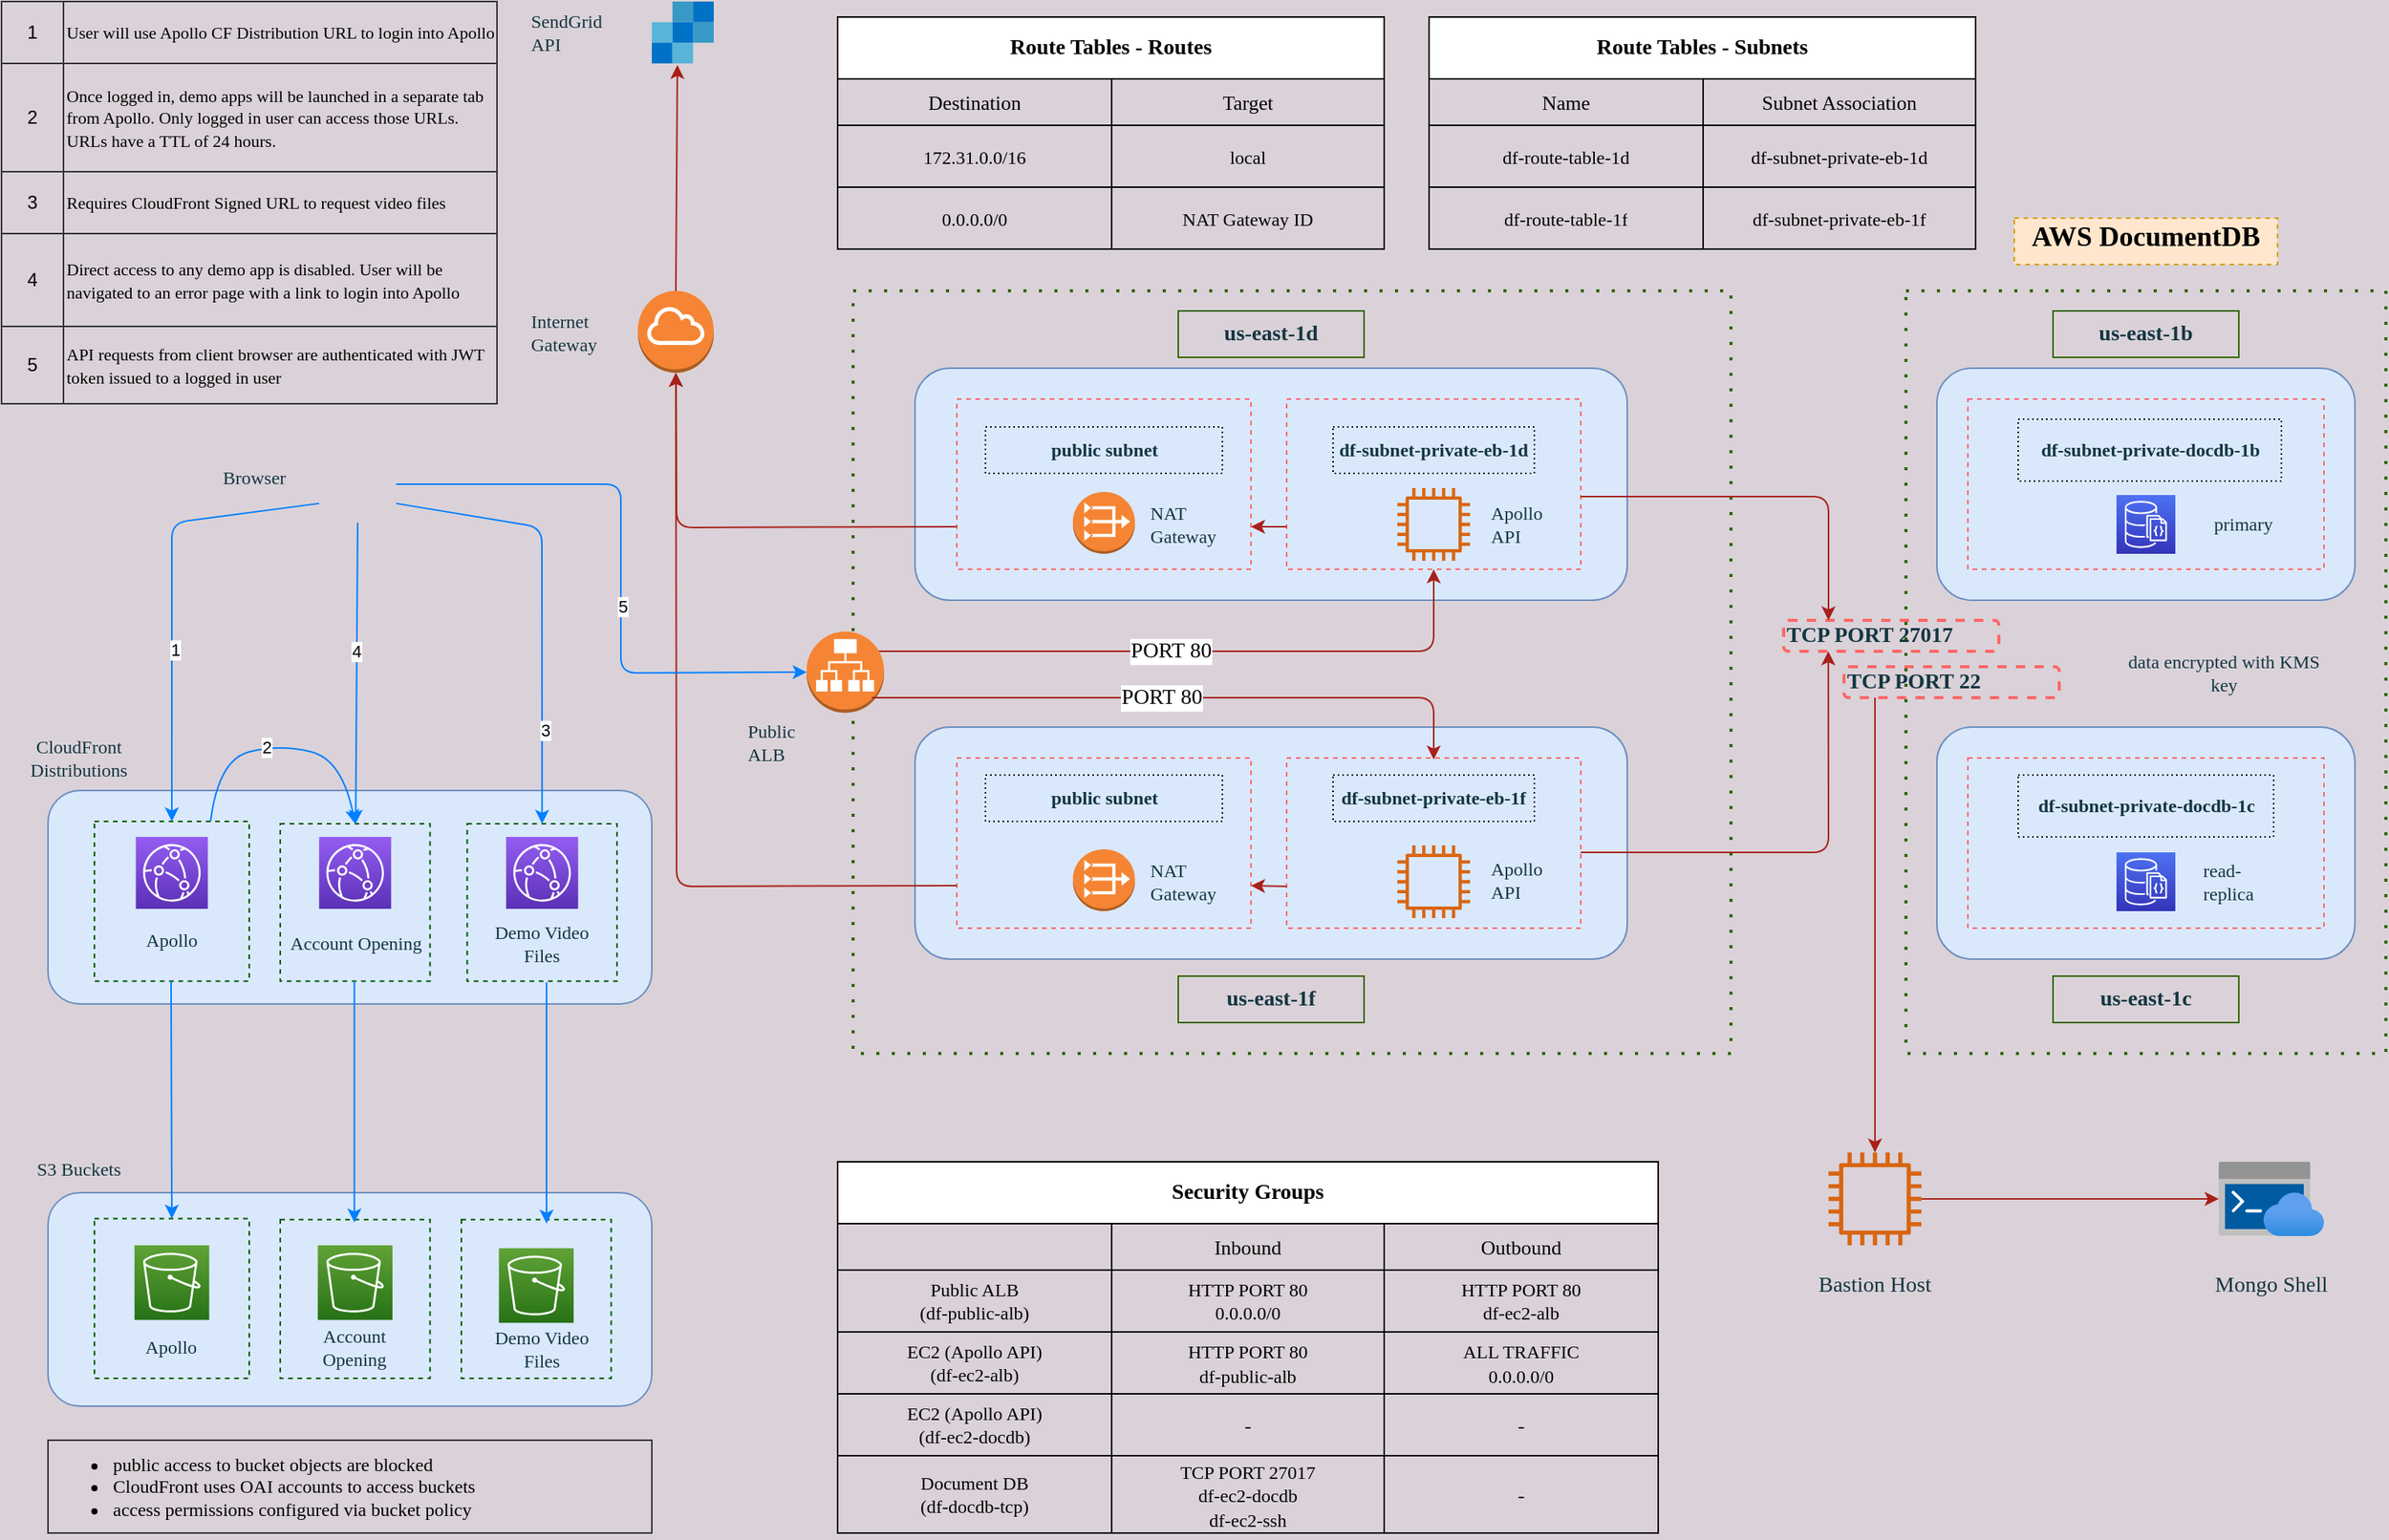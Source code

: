 <mxfile version="14.5.0" type="github">
  <diagram id="Nc_v12AOeJOrXmATifCL" name="Page-1">
    <mxGraphModel dx="1011" dy="688" grid="1" gridSize="10" guides="1" tooltips="1" connect="1" arrows="1" fold="1" page="1" pageScale="1" pageWidth="827" pageHeight="1169" background="#DAD2D8" math="0" shadow="0">
      <root>
        <mxCell id="0" />
        <mxCell id="1" parent="0" />
        <mxCell id="ptfrSFmL0BJyFLqSHpGc-6" value="" style="rounded=1;whiteSpace=wrap;html=1;sketch=0;strokeColor=#6c8ebf;fillColor=#dae8fc;glass=0;shadow=0;" vertex="1" parent="1">
          <mxGeometry x="50" y="560" width="390" height="138" as="geometry" />
        </mxCell>
        <mxCell id="ptfrSFmL0BJyFLqSHpGc-13" value="" style="rounded=0;whiteSpace=wrap;html=1;align=center;dashed=1;strokeColor=#005700;fontColor=#ffffff;fillColor=none;" vertex="1" parent="1">
          <mxGeometry x="200" y="581.5" width="96.75" height="101.75" as="geometry" />
        </mxCell>
        <mxCell id="ptfrSFmL0BJyFLqSHpGc-12" value="" style="rounded=0;whiteSpace=wrap;html=1;align=center;dashed=1;strokeColor=#005700;fontColor=#ffffff;fillColor=none;" vertex="1" parent="1">
          <mxGeometry x="79.99" y="580" width="100" height="103.25" as="geometry" />
        </mxCell>
        <mxCell id="Uq6jBA9CxELSbBsubBTR-1" value="" style="rounded=1;whiteSpace=wrap;html=1;sketch=0;strokeColor=#6c8ebf;fillColor=#dae8fc;glass=0;shadow=0;" parent="1" vertex="1">
          <mxGeometry x="610" y="287" width="460" height="150" as="geometry" />
        </mxCell>
        <mxCell id="Uq6jBA9CxELSbBsubBTR-35" value="" style="endArrow=classic;html=1;strokeColor=#A8201A;entryX=0.5;entryY=1;entryDx=0;entryDy=0;" parent="1" target="Uq6jBA9CxELSbBsubBTR-6" edge="1">
          <mxGeometry width="50" height="50" relative="1" as="geometry">
            <mxPoint x="590" y="470" as="sourcePoint" />
            <mxPoint x="1210" y="460" as="targetPoint" />
            <Array as="points">
              <mxPoint x="580" y="470" />
              <mxPoint x="590" y="470" />
              <mxPoint x="945" y="470" />
            </Array>
          </mxGeometry>
        </mxCell>
        <mxCell id="Uq6jBA9CxELSbBsubBTR-36" value="&lt;font face=&quot;Lucida Console&quot; style=&quot;font-size: 14px&quot;&gt;PORT 80&lt;/font&gt;" style="edgeLabel;html=1;align=center;verticalAlign=middle;resizable=0;points=[];" parent="Uq6jBA9CxELSbBsubBTR-35" vertex="1" connectable="0">
          <mxGeometry x="-0.044" relative="1" as="geometry">
            <mxPoint as="offset" />
          </mxGeometry>
        </mxCell>
        <mxCell id="Uq6jBA9CxELSbBsubBTR-23" value="" style="rounded=0;whiteSpace=wrap;html=1;shadow=0;glass=0;dashed=1;sketch=0;strokeColor=#336600;fillColor=none;gradientColor=#ffffff;fontColor=#143642;align=left;strokeWidth=2;dashPattern=1 4;" parent="1" vertex="1">
          <mxGeometry x="570" y="237" width="567" height="493" as="geometry" />
        </mxCell>
        <mxCell id="0ljy_1kGSOHufowf5Dnn-16" value="" style="rounded=0;whiteSpace=wrap;html=1;shadow=0;glass=0;dashed=1;sketch=0;strokeColor=#336600;fillColor=none;gradientColor=#ffffff;fontColor=#143642;align=left;strokeWidth=2;dashPattern=1 4;" parent="1" vertex="1">
          <mxGeometry x="1250" y="237" width="310" height="493" as="geometry" />
        </mxCell>
        <mxCell id="0ljy_1kGSOHufowf5Dnn-1" value="" style="rounded=1;whiteSpace=wrap;html=1;sketch=0;strokeColor=#6c8ebf;fillColor=#dae8fc;glass=0;shadow=0;" parent="1" vertex="1">
          <mxGeometry x="1270" y="287" width="270" height="150" as="geometry" />
        </mxCell>
        <mxCell id="0ljy_1kGSOHufowf5Dnn-4" value="" style="rounded=1;whiteSpace=wrap;html=1;sketch=0;strokeColor=#6c8ebf;fillColor=#dae8fc;glass=0;shadow=0;" parent="1" vertex="1">
          <mxGeometry x="1270" y="519" width="270" height="150" as="geometry" />
        </mxCell>
        <mxCell id="0ljy_1kGSOHufowf5Dnn-5" value="&lt;font face=&quot;Lucida Console&quot; style=&quot;font-size: 14px&quot;&gt;&lt;b&gt;us-east-1b&lt;/b&gt;&lt;/font&gt;" style="text;html=1;fillColor=none;align=center;verticalAlign=middle;whiteSpace=wrap;rounded=0;shadow=0;glass=0;sketch=0;fontColor=#143642;strokeColor=#336600;" parent="1" vertex="1">
          <mxGeometry x="1345" y="250" width="120" height="30" as="geometry" />
        </mxCell>
        <mxCell id="0ljy_1kGSOHufowf5Dnn-6" value="&lt;font face=&quot;Lucida Console&quot; style=&quot;font-size: 14px&quot;&gt;&lt;b&gt;us-east-1c&lt;/b&gt;&lt;/font&gt;" style="text;html=1;fillColor=none;align=center;verticalAlign=middle;whiteSpace=wrap;rounded=0;shadow=0;glass=0;sketch=0;fontColor=#143642;strokeColor=#336600;" parent="1" vertex="1">
          <mxGeometry x="1345" y="680" width="120" height="30" as="geometry" />
        </mxCell>
        <mxCell id="0ljy_1kGSOHufowf5Dnn-7" value="" style="rounded=0;whiteSpace=wrap;html=1;shadow=0;glass=0;sketch=0;gradientColor=#ffffff;fontColor=#143642;dashed=1;fillColor=none;strokeColor=#FF6666;" parent="1" vertex="1">
          <mxGeometry x="1290" y="307" width="230" height="110" as="geometry" />
        </mxCell>
        <mxCell id="0ljy_1kGSOHufowf5Dnn-8" value="" style="rounded=0;whiteSpace=wrap;html=1;shadow=0;glass=0;sketch=0;gradientColor=#ffffff;fontColor=#143642;dashed=1;fillColor=none;strokeColor=#FF6666;" parent="1" vertex="1">
          <mxGeometry x="1290" y="539" width="230" height="110" as="geometry" />
        </mxCell>
        <mxCell id="0ljy_1kGSOHufowf5Dnn-9" value="&lt;font face=&quot;Lucida Console&quot; size=&quot;1&quot;&gt;&lt;b style=&quot;font-size: 12px&quot;&gt;df-subnet-private-docdb-1b&lt;/b&gt;&lt;/font&gt;" style="text;html=1;fillColor=none;align=center;verticalAlign=middle;whiteSpace=wrap;rounded=0;shadow=0;glass=0;sketch=0;fontColor=#143642;strokeColor=#000000;dashed=1;dashPattern=1 2;" parent="1" vertex="1">
          <mxGeometry x="1322.5" y="320" width="170" height="40" as="geometry" />
        </mxCell>
        <mxCell id="0ljy_1kGSOHufowf5Dnn-10" value="&lt;font face=&quot;Lucida Console&quot; size=&quot;1&quot;&gt;&lt;b style=&quot;font-size: 12px&quot;&gt;df-subnet-private-docdb-1c&lt;/b&gt;&lt;/font&gt;" style="text;html=1;fillColor=none;align=center;verticalAlign=middle;whiteSpace=wrap;rounded=0;shadow=0;glass=0;sketch=0;fontColor=#143642;strokeColor=#000000;dashed=1;dashPattern=1 2;" parent="1" vertex="1">
          <mxGeometry x="1322.5" y="550" width="165" height="40" as="geometry" />
        </mxCell>
        <mxCell id="0ljy_1kGSOHufowf5Dnn-12" value="" style="points=[[0,0,0],[0.25,0,0],[0.5,0,0],[0.75,0,0],[1,0,0],[0,1,0],[0.25,1,0],[0.5,1,0],[0.75,1,0],[1,1,0],[0,0.25,0],[0,0.5,0],[0,0.75,0],[1,0.25,0],[1,0.5,0],[1,0.75,0]];outlineConnect=0;fontColor=#232F3E;gradientColor=#4D72F3;gradientDirection=north;fillColor=#3334B9;strokeColor=#ffffff;dashed=0;verticalLabelPosition=bottom;verticalAlign=top;align=center;html=1;fontSize=12;fontStyle=0;aspect=fixed;shape=mxgraph.aws4.resourceIcon;resIcon=mxgraph.aws4.documentdb_with_mongodb_compatibility;rounded=1;shadow=0;glass=0;dashPattern=1 2;sketch=0;direction=east;" parent="1" vertex="1">
          <mxGeometry x="1386" y="369" width="38" height="38" as="geometry" />
        </mxCell>
        <mxCell id="0ljy_1kGSOHufowf5Dnn-13" value="" style="points=[[0,0,0],[0.25,0,0],[0.5,0,0],[0.75,0,0],[1,0,0],[0,1,0],[0.25,1,0],[0.5,1,0],[0.75,1,0],[1,1,0],[0,0.25,0],[0,0.5,0],[0,0.75,0],[1,0.25,0],[1,0.5,0],[1,0.75,0]];outlineConnect=0;fontColor=#232F3E;gradientColor=#4D72F3;gradientDirection=north;fillColor=#3334B9;strokeColor=#ffffff;dashed=0;verticalLabelPosition=bottom;verticalAlign=top;align=center;html=1;fontSize=12;fontStyle=0;aspect=fixed;shape=mxgraph.aws4.resourceIcon;resIcon=mxgraph.aws4.documentdb_with_mongodb_compatibility;rounded=1;shadow=0;glass=0;dashPattern=1 2;sketch=0;" parent="1" vertex="1">
          <mxGeometry x="1386" y="600" width="38" height="38" as="geometry" />
        </mxCell>
        <mxCell id="0ljy_1kGSOHufowf5Dnn-14" value="&lt;font face=&quot;Lucida Console&quot;&gt;primary&lt;/font&gt;" style="text;html=1;strokeColor=none;fillColor=none;align=center;verticalAlign=middle;whiteSpace=wrap;rounded=0;shadow=0;glass=0;dashed=1;dashPattern=1 2;sketch=0;fontColor=#143642;" parent="1" vertex="1">
          <mxGeometry x="1447.5" y="378" width="40" height="20" as="geometry" />
        </mxCell>
        <mxCell id="0ljy_1kGSOHufowf5Dnn-15" value="&lt;font face=&quot;Lucida Console&quot;&gt;read-replica&lt;/font&gt;" style="text;html=1;strokeColor=none;fillColor=none;align=left;verticalAlign=middle;whiteSpace=wrap;rounded=0;shadow=0;glass=0;dashed=1;dashPattern=1 2;sketch=0;fontColor=#143642;" parent="1" vertex="1">
          <mxGeometry x="1440" y="609" width="40" height="20" as="geometry" />
        </mxCell>
        <mxCell id="0ljy_1kGSOHufowf5Dnn-18" value="&lt;font face=&quot;Lucida Console&quot; style=&quot;font-size: 14px&quot;&gt;&lt;b&gt;TCP PORT 27017&lt;br&gt;&lt;/b&gt;&lt;/font&gt;" style="rounded=1;whiteSpace=wrap;html=1;shadow=0;glass=0;dashed=1;sketch=0;strokeWidth=2;fillColor=none;gradientColor=#ffffff;fontColor=#143642;align=left;strokeColor=#FF6666;" parent="1" vertex="1">
          <mxGeometry x="1171" y="450" width="139" height="20" as="geometry" />
        </mxCell>
        <mxCell id="0ljy_1kGSOHufowf5Dnn-19" value="&lt;h1 style=&quot;text-align: justify ; font-size: 18px&quot;&gt;&lt;font face=&quot;Lucida Console&quot; style=&quot;font-size: 18px&quot;&gt;AWS DocumentDB&lt;/font&gt;&lt;/h1&gt;&lt;p style=&quot;text-align: justify ; font-size: 18px&quot;&gt;&lt;br&gt;&lt;/p&gt;" style="text;html=1;strokeColor=#d79b00;spacing=5;spacingTop=-20;whiteSpace=wrap;overflow=hidden;rounded=0;shadow=0;glass=0;dashed=1;sketch=0;align=center;verticalAlign=top;fillColor=#ffe6cc;labelPosition=center;verticalLabelPosition=middle;" parent="1" vertex="1">
          <mxGeometry x="1320" y="190" width="170" height="30" as="geometry" />
        </mxCell>
        <mxCell id="0ljy_1kGSOHufowf5Dnn-21" value="" style="outlineConnect=0;fontColor=#232F3E;gradientColor=none;fillColor=#D86613;strokeColor=none;dashed=0;verticalLabelPosition=bottom;verticalAlign=top;align=center;html=1;fontSize=12;fontStyle=0;aspect=fixed;pointerEvents=1;shape=mxgraph.aws4.instance2;rounded=1;shadow=0;glass=0;sketch=0;" parent="1" vertex="1">
          <mxGeometry x="1200" y="794" width="60" height="60" as="geometry" />
        </mxCell>
        <mxCell id="0ljy_1kGSOHufowf5Dnn-22" value="&lt;font face=&quot;Lucida Console&quot; style=&quot;font-size: 14px&quot;&gt;Bastion Host&lt;/font&gt;" style="text;html=1;strokeColor=none;fillColor=none;align=center;verticalAlign=middle;whiteSpace=wrap;rounded=0;shadow=0;glass=0;dashed=1;sketch=0;fontColor=#143642;" parent="1" vertex="1">
          <mxGeometry x="1165" y="870" width="130" height="20" as="geometry" />
        </mxCell>
        <mxCell id="0ljy_1kGSOHufowf5Dnn-23" value="" style="endArrow=classic;html=1;strokeColor=#A8201A;fillColor=#FAE5C7;fontColor=#143642;" parent="1" target="0ljy_1kGSOHufowf5Dnn-21" edge="1">
          <mxGeometry width="50" height="50" relative="1" as="geometry">
            <mxPoint x="1230" y="500" as="sourcePoint" />
            <mxPoint x="1220" y="740" as="targetPoint" />
            <Array as="points">
              <mxPoint x="1230" y="610" />
            </Array>
          </mxGeometry>
        </mxCell>
        <mxCell id="0ljy_1kGSOHufowf5Dnn-24" value="" style="aspect=fixed;html=1;points=[];align=center;image;fontSize=12;image=img/lib/azure2/preview/Azure_Cloud_Shell.svg;rounded=1;shadow=0;glass=0;dashed=1;sketch=0;strokeColor=#FF6666;strokeWidth=2;fillColor=#ffffff;gradientColor=#ffffff;" parent="1" vertex="1">
          <mxGeometry x="1452" y="800" width="68" height="48" as="geometry" />
        </mxCell>
        <mxCell id="0ljy_1kGSOHufowf5Dnn-25" value="" style="endArrow=classic;html=1;strokeColor=#A8201A;fillColor=#FAE5C7;fontColor=#143642;entryX=0;entryY=0.5;entryDx=0;entryDy=0;entryPerimeter=0;" parent="1" source="0ljy_1kGSOHufowf5Dnn-21" target="0ljy_1kGSOHufowf5Dnn-24" edge="1">
          <mxGeometry width="50" height="50" relative="1" as="geometry">
            <mxPoint x="1270" y="824" as="sourcePoint" />
            <mxPoint x="910" y="750" as="targetPoint" />
          </mxGeometry>
        </mxCell>
        <mxCell id="0ljy_1kGSOHufowf5Dnn-26" value="&lt;font face=&quot;Lucida Console&quot; style=&quot;font-size: 14px&quot;&gt;Mongo Shell&lt;/font&gt;" style="text;html=1;strokeColor=none;fillColor=none;align=center;verticalAlign=middle;whiteSpace=wrap;rounded=0;shadow=0;glass=0;dashed=1;sketch=0;fontColor=#143642;" parent="1" vertex="1">
          <mxGeometry x="1421" y="870" width="130" height="20" as="geometry" />
        </mxCell>
        <mxCell id="Uq6jBA9CxELSbBsubBTR-6" value="" style="rounded=0;whiteSpace=wrap;html=1;shadow=0;glass=0;sketch=0;gradientColor=#ffffff;fontColor=#143642;dashed=1;fillColor=none;strokeColor=#FF6666;" parent="1" vertex="1">
          <mxGeometry x="850" y="307" width="190" height="110" as="geometry" />
        </mxCell>
        <mxCell id="Uq6jBA9CxELSbBsubBTR-7" value="" style="rounded=0;whiteSpace=wrap;html=1;shadow=0;glass=0;sketch=0;gradientColor=#ffffff;fontColor=#143642;dashed=1;fillColor=none;strokeColor=#FF6666;" parent="1" vertex="1">
          <mxGeometry x="637" y="307" width="190" height="110" as="geometry" />
        </mxCell>
        <mxCell id="Uq6jBA9CxELSbBsubBTR-8" value="&lt;font face=&quot;Lucida Console&quot; style=&quot;font-size: 14px&quot;&gt;&lt;b&gt;us-east-1d&lt;/b&gt;&lt;/font&gt;" style="text;html=1;fillColor=none;align=center;verticalAlign=middle;whiteSpace=wrap;rounded=0;shadow=0;glass=0;sketch=0;fontColor=#143642;strokeColor=#336600;" parent="1" vertex="1">
          <mxGeometry x="780" y="250" width="120" height="30" as="geometry" />
        </mxCell>
        <mxCell id="Uq6jBA9CxELSbBsubBTR-9" value="&lt;font face=&quot;Lucida Console&quot; size=&quot;1&quot;&gt;&lt;b style=&quot;font-size: 12px&quot;&gt;df-subnet-private-eb-1d&lt;/b&gt;&lt;/font&gt;" style="text;html=1;fillColor=none;align=center;verticalAlign=middle;whiteSpace=wrap;rounded=0;shadow=0;glass=0;sketch=0;fontColor=#143642;strokeColor=#000000;dashed=1;dashPattern=1 2;" parent="1" vertex="1">
          <mxGeometry x="880" y="325" width="130" height="30" as="geometry" />
        </mxCell>
        <mxCell id="Uq6jBA9CxELSbBsubBTR-10" value="&lt;font face=&quot;Lucida Console&quot; size=&quot;1&quot;&gt;&lt;b style=&quot;font-size: 12px&quot;&gt;public subnet&lt;/b&gt;&lt;/font&gt;" style="text;html=1;fillColor=none;align=center;verticalAlign=middle;whiteSpace=wrap;rounded=0;shadow=0;glass=0;sketch=0;fontColor=#143642;strokeColor=#000000;dashed=1;dashPattern=1 2;" parent="1" vertex="1">
          <mxGeometry x="655.5" y="325" width="153" height="30" as="geometry" />
        </mxCell>
        <mxCell id="Uq6jBA9CxELSbBsubBTR-11" value="" style="outlineConnect=0;fontColor=#232F3E;gradientColor=none;fillColor=#D86613;strokeColor=none;dashed=0;verticalLabelPosition=bottom;verticalAlign=top;align=center;html=1;fontSize=12;fontStyle=0;aspect=fixed;pointerEvents=1;shape=mxgraph.aws4.instance2;rounded=1;shadow=0;glass=0;sketch=0;" parent="1" vertex="1">
          <mxGeometry x="921.5" y="364.5" width="47" height="47" as="geometry" />
        </mxCell>
        <mxCell id="Uq6jBA9CxELSbBsubBTR-12" value="" style="rounded=1;whiteSpace=wrap;html=1;sketch=0;strokeColor=#6c8ebf;fillColor=#dae8fc;glass=0;shadow=0;" parent="1" vertex="1">
          <mxGeometry x="610" y="519" width="460" height="150" as="geometry" />
        </mxCell>
        <mxCell id="Uq6jBA9CxELSbBsubBTR-13" value="&lt;font face=&quot;Lucida Console&quot; style=&quot;font-size: 14px&quot;&gt;&lt;b&gt;us-east-1f&lt;/b&gt;&lt;/font&gt;" style="text;html=1;fillColor=none;align=center;verticalAlign=middle;whiteSpace=wrap;rounded=0;shadow=0;glass=0;sketch=0;fontColor=#143642;strokeColor=#336600;" parent="1" vertex="1">
          <mxGeometry x="780" y="680" width="120" height="30" as="geometry" />
        </mxCell>
        <mxCell id="Uq6jBA9CxELSbBsubBTR-14" value="" style="rounded=0;whiteSpace=wrap;html=1;shadow=0;glass=0;sketch=0;gradientColor=#ffffff;fontColor=#143642;dashed=1;fillColor=none;strokeColor=#FF6666;" parent="1" vertex="1">
          <mxGeometry x="850" y="539" width="190" height="110" as="geometry" />
        </mxCell>
        <mxCell id="Uq6jBA9CxELSbBsubBTR-15" value="" style="rounded=0;whiteSpace=wrap;html=1;shadow=0;glass=0;sketch=0;gradientColor=#ffffff;fontColor=#143642;dashed=1;fillColor=none;strokeColor=#FF6666;" parent="1" vertex="1">
          <mxGeometry x="637" y="539" width="190" height="110" as="geometry" />
        </mxCell>
        <mxCell id="Uq6jBA9CxELSbBsubBTR-16" value="&lt;font face=&quot;Lucida Console&quot; size=&quot;1&quot;&gt;&lt;b style=&quot;font-size: 12px&quot;&gt;df-subnet-private-eb-1f&lt;/b&gt;&lt;/font&gt;" style="text;html=1;fillColor=none;align=center;verticalAlign=middle;whiteSpace=wrap;rounded=0;shadow=0;glass=0;sketch=0;fontColor=#143642;strokeColor=#000000;dashed=1;dashPattern=1 2;" parent="1" vertex="1">
          <mxGeometry x="880" y="550" width="130" height="30" as="geometry" />
        </mxCell>
        <mxCell id="Uq6jBA9CxELSbBsubBTR-17" value="" style="outlineConnect=0;fontColor=#232F3E;gradientColor=none;fillColor=#D86613;strokeColor=none;dashed=0;verticalLabelPosition=bottom;verticalAlign=top;align=center;html=1;fontSize=12;fontStyle=0;aspect=fixed;pointerEvents=1;shape=mxgraph.aws4.instance2;rounded=1;shadow=0;glass=0;sketch=0;" parent="1" vertex="1">
          <mxGeometry x="921.5" y="595.5" width="47" height="47" as="geometry" />
        </mxCell>
        <mxCell id="Uq6jBA9CxELSbBsubBTR-20" value="&lt;font face=&quot;Lucida Console&quot; size=&quot;1&quot;&gt;&lt;b style=&quot;font-size: 12px&quot;&gt;public subnet&lt;/b&gt;&lt;/font&gt;" style="text;html=1;fillColor=none;align=center;verticalAlign=middle;whiteSpace=wrap;rounded=0;shadow=0;glass=0;sketch=0;fontColor=#143642;strokeColor=#000000;dashed=1;dashPattern=1 2;" parent="1" vertex="1">
          <mxGeometry x="655.5" y="550" width="153" height="30" as="geometry" />
        </mxCell>
        <mxCell id="Uq6jBA9CxELSbBsubBTR-21" value="" style="outlineConnect=0;dashed=0;verticalLabelPosition=bottom;verticalAlign=top;align=center;html=1;shape=mxgraph.aws3.vpc_nat_gateway;fillColor=#F58534;gradientColor=none;" parent="1" vertex="1">
          <mxGeometry x="712" y="367" width="40" height="40" as="geometry" />
        </mxCell>
        <mxCell id="Uq6jBA9CxELSbBsubBTR-22" value="" style="outlineConnect=0;dashed=0;verticalLabelPosition=bottom;verticalAlign=top;align=center;html=1;shape=mxgraph.aws3.vpc_nat_gateway;fillColor=#F58534;gradientColor=none;" parent="1" vertex="1">
          <mxGeometry x="712" y="598" width="40" height="40" as="geometry" />
        </mxCell>
        <mxCell id="Uq6jBA9CxELSbBsubBTR-25" value="" style="endArrow=classic;html=1;strokeColor=#A8201A;" parent="1" edge="1">
          <mxGeometry width="50" height="50" relative="1" as="geometry">
            <mxPoint x="1040" y="370" as="sourcePoint" />
            <mxPoint x="1200" y="450" as="targetPoint" />
            <Array as="points">
              <mxPoint x="1040" y="370" />
              <mxPoint x="1200" y="370" />
            </Array>
          </mxGeometry>
        </mxCell>
        <mxCell id="Uq6jBA9CxELSbBsubBTR-27" value="" style="endArrow=classic;html=1;entryX=0.349;entryY=-0.029;entryDx=0;entryDy=0;entryPerimeter=0;strokeColor=#A8201A;" parent="1" edge="1">
          <mxGeometry width="50" height="50" relative="1" as="geometry">
            <mxPoint x="1040" y="600" as="sourcePoint" />
            <mxPoint x="1199.86" y="470" as="targetPoint" />
            <Array as="points">
              <mxPoint x="1200" y="600" />
            </Array>
          </mxGeometry>
        </mxCell>
        <mxCell id="Uq6jBA9CxELSbBsubBTR-28" value="&lt;font face=&quot;Lucida Console&quot; style=&quot;font-size: 14px&quot;&gt;&lt;b&gt;TCP PORT 22&lt;br&gt;&lt;/b&gt;&lt;/font&gt;" style="rounded=1;whiteSpace=wrap;html=1;shadow=0;glass=0;dashed=1;sketch=0;strokeWidth=2;fillColor=none;gradientColor=#ffffff;fontColor=#143642;align=left;strokeColor=#FF6666;" parent="1" vertex="1">
          <mxGeometry x="1210" y="480" width="139" height="20" as="geometry" />
        </mxCell>
        <mxCell id="Uq6jBA9CxELSbBsubBTR-30" value="" style="outlineConnect=0;dashed=0;verticalLabelPosition=bottom;verticalAlign=top;align=center;html=1;shape=mxgraph.aws3.application_load_balancer;fillColor=#F58534;gradientColor=none;" parent="1" vertex="1">
          <mxGeometry x="540" y="457.25" width="50" height="52.5" as="geometry" />
        </mxCell>
        <mxCell id="Uq6jBA9CxELSbBsubBTR-31" value="&lt;font face=&quot;Lucida Console&quot;&gt;Apollo API&lt;/font&gt;" style="text;html=1;strokeColor=none;fillColor=none;align=left;verticalAlign=middle;whiteSpace=wrap;rounded=0;shadow=0;glass=0;dashed=1;dashPattern=1 2;sketch=0;fontColor=#143642;" parent="1" vertex="1">
          <mxGeometry x="980" y="378" width="40" height="20" as="geometry" />
        </mxCell>
        <mxCell id="Uq6jBA9CxELSbBsubBTR-32" value="&lt;font face=&quot;Lucida Console&quot;&gt;Apollo API&lt;/font&gt;" style="text;html=1;strokeColor=none;fillColor=none;align=left;verticalAlign=middle;whiteSpace=wrap;rounded=0;shadow=0;glass=0;dashed=1;dashPattern=1 2;sketch=0;fontColor=#143642;" parent="1" vertex="1">
          <mxGeometry x="980" y="608" width="40" height="20" as="geometry" />
        </mxCell>
        <mxCell id="Uq6jBA9CxELSbBsubBTR-33" value="&lt;font face=&quot;Lucida Console&quot;&gt;NAT Gateway&lt;/font&gt;" style="text;html=1;strokeColor=none;fillColor=none;align=left;verticalAlign=middle;whiteSpace=wrap;rounded=0;shadow=0;glass=0;dashed=1;dashPattern=1 2;sketch=0;fontColor=#143642;" parent="1" vertex="1">
          <mxGeometry x="760" y="378" width="40" height="20" as="geometry" />
        </mxCell>
        <mxCell id="Uq6jBA9CxELSbBsubBTR-34" value="&lt;font face=&quot;Lucida Console&quot;&gt;NAT Gateway&lt;/font&gt;" style="text;html=1;strokeColor=none;fillColor=none;align=left;verticalAlign=middle;whiteSpace=wrap;rounded=0;shadow=0;glass=0;dashed=1;dashPattern=1 2;sketch=0;fontColor=#143642;" parent="1" vertex="1">
          <mxGeometry x="760" y="609" width="40" height="20" as="geometry" />
        </mxCell>
        <mxCell id="Uq6jBA9CxELSbBsubBTR-37" value="" style="endArrow=classic;html=1;strokeColor=#A8201A;" parent="1" edge="1">
          <mxGeometry width="50" height="50" relative="1" as="geometry">
            <mxPoint x="590" y="500" as="sourcePoint" />
            <mxPoint x="945" y="540" as="targetPoint" />
            <Array as="points">
              <mxPoint x="580" y="500" />
              <mxPoint x="590" y="500" />
              <mxPoint x="945" y="500" />
            </Array>
          </mxGeometry>
        </mxCell>
        <mxCell id="Uq6jBA9CxELSbBsubBTR-38" value="&lt;font face=&quot;Lucida Console&quot; style=&quot;font-size: 14px&quot;&gt;PORT 80&lt;/font&gt;" style="edgeLabel;html=1;align=center;verticalAlign=middle;resizable=0;points=[];" parent="Uq6jBA9CxELSbBsubBTR-37" vertex="1" connectable="0">
          <mxGeometry x="-0.044" relative="1" as="geometry">
            <mxPoint as="offset" />
          </mxGeometry>
        </mxCell>
        <mxCell id="Uq6jBA9CxELSbBsubBTR-39" value="&lt;font face=&quot;Lucida Console&quot;&gt;Public ALB&lt;/font&gt;" style="text;html=1;strokeColor=none;fillColor=none;align=left;verticalAlign=middle;whiteSpace=wrap;rounded=0;shadow=0;glass=0;dashed=1;dashPattern=1 2;sketch=0;fontColor=#143642;" parent="1" vertex="1">
          <mxGeometry x="500" y="519" width="40" height="20" as="geometry" />
        </mxCell>
        <mxCell id="Uq6jBA9CxELSbBsubBTR-40" value="" style="endArrow=classic;html=1;strokeColor=#A8201A;exitX=0;exitY=0.75;exitDx=0;exitDy=0;entryX=1;entryY=0.75;entryDx=0;entryDy=0;" parent="1" source="Uq6jBA9CxELSbBsubBTR-6" target="Uq6jBA9CxELSbBsubBTR-7" edge="1">
          <mxGeometry width="50" height="50" relative="1" as="geometry">
            <mxPoint x="730" y="410" as="sourcePoint" />
            <mxPoint x="780" y="360" as="targetPoint" />
          </mxGeometry>
        </mxCell>
        <mxCell id="Uq6jBA9CxELSbBsubBTR-46" value="" style="endArrow=classic;html=1;strokeColor=#A8201A;entryX=1;entryY=0.75;entryDx=0;entryDy=0;" parent="1" target="Uq6jBA9CxELSbBsubBTR-15" edge="1">
          <mxGeometry width="50" height="50" relative="1" as="geometry">
            <mxPoint x="850" y="622" as="sourcePoint" />
            <mxPoint x="780" y="360" as="targetPoint" />
          </mxGeometry>
        </mxCell>
        <mxCell id="Uq6jBA9CxELSbBsubBTR-47" value="" style="outlineConnect=0;dashed=0;verticalLabelPosition=bottom;verticalAlign=top;align=center;html=1;shape=mxgraph.aws3.internet_gateway;fillColor=#F58534;gradientColor=none;" parent="1" vertex="1">
          <mxGeometry x="431" y="237" width="49" height="53" as="geometry" />
        </mxCell>
        <mxCell id="Uq6jBA9CxELSbBsubBTR-48" value="&lt;font face=&quot;Lucida Console&quot;&gt;Internet Gateway&lt;/font&gt;" style="text;html=1;strokeColor=none;fillColor=none;align=left;verticalAlign=middle;whiteSpace=wrap;rounded=0;shadow=0;glass=0;dashed=1;dashPattern=1 2;sketch=0;fontColor=#143642;" parent="1" vertex="1">
          <mxGeometry x="360" y="243.5" width="60" height="40" as="geometry" />
        </mxCell>
        <mxCell id="Uq6jBA9CxELSbBsubBTR-50" value="" style="endArrow=classic;html=1;strokeColor=#A8201A;exitX=0;exitY=0.75;exitDx=0;exitDy=0;" parent="1" source="Uq6jBA9CxELSbBsubBTR-7" target="Uq6jBA9CxELSbBsubBTR-47" edge="1">
          <mxGeometry width="50" height="50" relative="1" as="geometry">
            <mxPoint x="620" y="510" as="sourcePoint" />
            <mxPoint x="670" y="460" as="targetPoint" />
            <Array as="points">
              <mxPoint x="456" y="390" />
            </Array>
          </mxGeometry>
        </mxCell>
        <mxCell id="Uq6jBA9CxELSbBsubBTR-51" value="" style="endArrow=classic;html=1;strokeColor=#A8201A;exitX=0;exitY=0.75;exitDx=0;exitDy=0;entryX=0.5;entryY=1;entryDx=0;entryDy=0;entryPerimeter=0;" parent="1" source="Uq6jBA9CxELSbBsubBTR-15" target="Uq6jBA9CxELSbBsubBTR-47" edge="1">
          <mxGeometry width="50" height="50" relative="1" as="geometry">
            <mxPoint x="620" y="510" as="sourcePoint" />
            <mxPoint x="450" y="300" as="targetPoint" />
            <Array as="points">
              <mxPoint x="456" y="622" />
            </Array>
          </mxGeometry>
        </mxCell>
        <mxCell id="Uq6jBA9CxELSbBsubBTR-52" value="" style="aspect=fixed;html=1;points=[];align=center;image;fontSize=12;image=img/lib/mscae/SendGrid_Accounts.svg;" parent="1" vertex="1">
          <mxGeometry x="440" y="50" width="40" height="40" as="geometry" />
        </mxCell>
        <mxCell id="Uq6jBA9CxELSbBsubBTR-53" value="&lt;font face=&quot;Lucida Console&quot;&gt;SendGrid API&lt;/font&gt;" style="text;html=1;strokeColor=none;fillColor=none;align=left;verticalAlign=middle;whiteSpace=wrap;rounded=0;shadow=0;glass=0;dashed=1;dashPattern=1 2;sketch=0;fontColor=#143642;" parent="1" vertex="1">
          <mxGeometry x="360" y="50" width="60" height="40" as="geometry" />
        </mxCell>
        <mxCell id="Uq6jBA9CxELSbBsubBTR-54" value="" style="endArrow=classic;html=1;strokeColor=#A8201A;entryX=0.413;entryY=1.025;entryDx=0;entryDy=0;entryPerimeter=0;exitX=0.5;exitY=0;exitDx=0;exitDy=0;exitPerimeter=0;" parent="1" source="Uq6jBA9CxELSbBsubBTR-47" target="Uq6jBA9CxELSbBsubBTR-52" edge="1">
          <mxGeometry width="50" height="50" relative="1" as="geometry">
            <mxPoint x="452" y="237" as="sourcePoint" />
            <mxPoint x="670" y="260" as="targetPoint" />
          </mxGeometry>
        </mxCell>
        <mxCell id="Uq6jBA9CxELSbBsubBTR-55" value="Security Groups" style="shape=table;html=1;whiteSpace=wrap;startSize=40;container=1;collapsible=0;childLayout=tableLayout;fontStyle=1;align=center;fontFamily=Lucida Console;fontSize=14;" parent="1" vertex="1">
          <mxGeometry x="560" y="800" width="530" height="240.0" as="geometry" />
        </mxCell>
        <mxCell id="Uq6jBA9CxELSbBsubBTR-56" value="" style="shape=partialRectangle;html=1;whiteSpace=wrap;collapsible=0;dropTarget=0;pointerEvents=0;fillColor=none;top=0;left=0;bottom=0;right=0;points=[[0,0.5],[1,0.5]];portConstraint=eastwest;" parent="Uq6jBA9CxELSbBsubBTR-55" vertex="1">
          <mxGeometry y="40" width="530" height="30" as="geometry" />
        </mxCell>
        <mxCell id="Uq6jBA9CxELSbBsubBTR-57" value="" style="shape=partialRectangle;html=1;whiteSpace=wrap;connectable=0;fillColor=none;top=0;left=0;bottom=0;right=0;overflow=hidden;fontFamily=Lucida Console;fontSize=13;" parent="Uq6jBA9CxELSbBsubBTR-56" vertex="1">
          <mxGeometry width="177" height="30" as="geometry" />
        </mxCell>
        <mxCell id="Uq6jBA9CxELSbBsubBTR-58" value="Inbound" style="shape=partialRectangle;html=1;whiteSpace=wrap;connectable=0;fillColor=none;top=0;left=0;bottom=0;right=0;overflow=hidden;fontFamily=Lucida Console;fontSize=13;" parent="Uq6jBA9CxELSbBsubBTR-56" vertex="1">
          <mxGeometry x="177" width="176" height="30" as="geometry" />
        </mxCell>
        <mxCell id="Uq6jBA9CxELSbBsubBTR-59" value="Outbound" style="shape=partialRectangle;html=1;whiteSpace=wrap;connectable=0;fillColor=none;top=0;left=0;bottom=0;right=0;overflow=hidden;fontFamily=Lucida Console;fontSize=13;" parent="Uq6jBA9CxELSbBsubBTR-56" vertex="1">
          <mxGeometry x="353" width="177" height="30" as="geometry" />
        </mxCell>
        <mxCell id="Uq6jBA9CxELSbBsubBTR-60" value="" style="shape=partialRectangle;html=1;whiteSpace=wrap;collapsible=0;dropTarget=0;pointerEvents=0;fillColor=none;top=0;left=0;bottom=0;right=0;points=[[0,0.5],[1,0.5]];portConstraint=eastwest;" parent="Uq6jBA9CxELSbBsubBTR-55" vertex="1">
          <mxGeometry y="70" width="530" height="40" as="geometry" />
        </mxCell>
        <mxCell id="Uq6jBA9CxELSbBsubBTR-61" value="Public ALB&lt;br style=&quot;font-size: 12px;&quot;&gt;(df-public-alb)" style="shape=partialRectangle;html=1;whiteSpace=wrap;connectable=0;fillColor=none;top=0;left=0;bottom=0;right=0;overflow=hidden;fontFamily=Lucida Console;fontSize=12;" parent="Uq6jBA9CxELSbBsubBTR-60" vertex="1">
          <mxGeometry width="177" height="40" as="geometry" />
        </mxCell>
        <mxCell id="Uq6jBA9CxELSbBsubBTR-62" value="HTTP PORT 80&lt;br style=&quot;font-size: 12px&quot;&gt;0.0.0.0/0" style="shape=partialRectangle;html=1;whiteSpace=wrap;connectable=0;fillColor=none;top=0;left=0;bottom=0;right=0;overflow=hidden;fontFamily=Lucida Console;fontSize=12;" parent="Uq6jBA9CxELSbBsubBTR-60" vertex="1">
          <mxGeometry x="177" width="176" height="40" as="geometry" />
        </mxCell>
        <mxCell id="Uq6jBA9CxELSbBsubBTR-63" value="HTTP PORT 80&lt;br style=&quot;font-size: 12px;&quot;&gt;df-ec2-alb" style="shape=partialRectangle;html=1;whiteSpace=wrap;connectable=0;fillColor=none;top=0;left=0;bottom=0;right=0;overflow=hidden;fontFamily=Lucida Console;fontSize=12;" parent="Uq6jBA9CxELSbBsubBTR-60" vertex="1">
          <mxGeometry x="353" width="177" height="40" as="geometry" />
        </mxCell>
        <mxCell id="Uq6jBA9CxELSbBsubBTR-64" value="" style="shape=partialRectangle;html=1;whiteSpace=wrap;collapsible=0;dropTarget=0;pointerEvents=0;fillColor=none;top=0;left=0;bottom=0;right=0;points=[[0,0.5],[1,0.5]];portConstraint=eastwest;" parent="Uq6jBA9CxELSbBsubBTR-55" vertex="1">
          <mxGeometry y="110" width="530" height="40" as="geometry" />
        </mxCell>
        <mxCell id="Uq6jBA9CxELSbBsubBTR-65" value="EC2 (Apollo API)&lt;br&gt;(df-ec2-alb)" style="shape=partialRectangle;html=1;whiteSpace=wrap;connectable=0;fillColor=none;top=0;left=0;bottom=0;right=0;overflow=hidden;fontFamily=Lucida Console;" parent="Uq6jBA9CxELSbBsubBTR-64" vertex="1">
          <mxGeometry width="177" height="40" as="geometry" />
        </mxCell>
        <mxCell id="Uq6jBA9CxELSbBsubBTR-66" value="&lt;font style=&quot;font-size: 12px&quot;&gt;HTTP PORT 80&lt;br&gt;df-public-alb&lt;/font&gt;" style="shape=partialRectangle;html=1;whiteSpace=wrap;connectable=0;fillColor=none;top=0;left=0;bottom=0;right=0;overflow=hidden;fontFamily=Lucida Console;fontSize=13;" parent="Uq6jBA9CxELSbBsubBTR-64" vertex="1">
          <mxGeometry x="177" width="176" height="40" as="geometry" />
        </mxCell>
        <mxCell id="Uq6jBA9CxELSbBsubBTR-67" value="&lt;font style=&quot;font-size: 12px&quot;&gt;ALL TRAFFIC&lt;br&gt;0.0.0.0/0&lt;/font&gt;" style="shape=partialRectangle;html=1;whiteSpace=wrap;connectable=0;fillColor=none;top=0;left=0;bottom=0;right=0;overflow=hidden;fontFamily=Lucida Console;fontSize=13;" parent="Uq6jBA9CxELSbBsubBTR-64" vertex="1">
          <mxGeometry x="353" width="177" height="40" as="geometry" />
        </mxCell>
        <mxCell id="Uq6jBA9CxELSbBsubBTR-68" style="shape=partialRectangle;html=1;whiteSpace=wrap;collapsible=0;dropTarget=0;pointerEvents=0;fillColor=none;top=0;left=0;bottom=0;right=0;points=[[0,0.5],[1,0.5]];portConstraint=eastwest;" parent="Uq6jBA9CxELSbBsubBTR-55" vertex="1">
          <mxGeometry y="150" width="530" height="40" as="geometry" />
        </mxCell>
        <mxCell id="Uq6jBA9CxELSbBsubBTR-69" value="&lt;span&gt;EC2 (Apollo API)&lt;/span&gt;&lt;br&gt;&lt;span&gt;(df-ec2-docdb)&lt;/span&gt;" style="shape=partialRectangle;html=1;whiteSpace=wrap;connectable=0;fillColor=none;top=0;left=0;bottom=0;right=0;overflow=hidden;fontFamily=Lucida Console;" parent="Uq6jBA9CxELSbBsubBTR-68" vertex="1">
          <mxGeometry width="177" height="40" as="geometry" />
        </mxCell>
        <mxCell id="Uq6jBA9CxELSbBsubBTR-70" value="-" style="shape=partialRectangle;html=1;whiteSpace=wrap;connectable=0;fillColor=none;top=0;left=0;bottom=0;right=0;overflow=hidden;fontFamily=Lucida Console;fontSize=13;" parent="Uq6jBA9CxELSbBsubBTR-68" vertex="1">
          <mxGeometry x="177" width="176" height="40" as="geometry" />
        </mxCell>
        <mxCell id="Uq6jBA9CxELSbBsubBTR-71" value="-" style="shape=partialRectangle;html=1;whiteSpace=wrap;connectable=0;fillColor=none;top=0;left=0;bottom=0;right=0;overflow=hidden;fontFamily=Lucida Console;fontSize=13;" parent="Uq6jBA9CxELSbBsubBTR-68" vertex="1">
          <mxGeometry x="353" width="177" height="40" as="geometry" />
        </mxCell>
        <mxCell id="Uq6jBA9CxELSbBsubBTR-72" style="shape=partialRectangle;html=1;whiteSpace=wrap;collapsible=0;dropTarget=0;pointerEvents=0;fillColor=none;top=0;left=0;bottom=0;right=0;points=[[0,0.5],[1,0.5]];portConstraint=eastwest;" parent="Uq6jBA9CxELSbBsubBTR-55" vertex="1">
          <mxGeometry y="190" width="530" height="50" as="geometry" />
        </mxCell>
        <mxCell id="Uq6jBA9CxELSbBsubBTR-73" value="Document DB&lt;br&gt;(df-docdb-tcp)" style="shape=partialRectangle;html=1;whiteSpace=wrap;connectable=0;fillColor=none;top=0;left=0;bottom=0;right=0;overflow=hidden;fontFamily=Lucida Console;" parent="Uq6jBA9CxELSbBsubBTR-72" vertex="1">
          <mxGeometry width="177" height="50" as="geometry" />
        </mxCell>
        <mxCell id="Uq6jBA9CxELSbBsubBTR-74" value="&lt;font style=&quot;font-size: 12px&quot;&gt;TCP PORT 27017&lt;br&gt;df-ec2-docdb&lt;br&gt;df-ec2-ssh&lt;/font&gt;" style="shape=partialRectangle;html=1;whiteSpace=wrap;connectable=0;fillColor=none;top=0;left=0;bottom=0;right=0;overflow=hidden;fontFamily=Lucida Console;fontSize=13;" parent="Uq6jBA9CxELSbBsubBTR-72" vertex="1">
          <mxGeometry x="177" width="176" height="50" as="geometry" />
        </mxCell>
        <mxCell id="Uq6jBA9CxELSbBsubBTR-75" value="-" style="shape=partialRectangle;html=1;whiteSpace=wrap;connectable=0;fillColor=none;top=0;left=0;bottom=0;right=0;overflow=hidden;fontFamily=Lucida Console;fontSize=13;" parent="Uq6jBA9CxELSbBsubBTR-72" vertex="1">
          <mxGeometry x="353" width="177" height="50" as="geometry" />
        </mxCell>
        <mxCell id="Uq6jBA9CxELSbBsubBTR-76" value="&lt;font style=&quot;font-size: 14px&quot;&gt;Route Tables - Routes&lt;/font&gt;" style="shape=table;html=1;whiteSpace=wrap;startSize=40;container=1;collapsible=0;childLayout=tableLayout;fontStyle=1;align=center;fontFamily=Lucida Console;fontSize=13;" parent="1" vertex="1">
          <mxGeometry x="560" y="60" width="353" height="150.0" as="geometry" />
        </mxCell>
        <mxCell id="Uq6jBA9CxELSbBsubBTR-77" value="" style="shape=partialRectangle;html=1;whiteSpace=wrap;collapsible=0;dropTarget=0;pointerEvents=0;fillColor=none;top=0;left=0;bottom=0;right=0;points=[[0,0.5],[1,0.5]];portConstraint=eastwest;" parent="Uq6jBA9CxELSbBsubBTR-76" vertex="1">
          <mxGeometry y="40" width="353" height="30" as="geometry" />
        </mxCell>
        <mxCell id="Uq6jBA9CxELSbBsubBTR-78" value="Destination" style="shape=partialRectangle;html=1;whiteSpace=wrap;connectable=0;fillColor=none;top=0;left=0;bottom=0;right=0;overflow=hidden;fontFamily=Lucida Console;fontSize=13;" parent="Uq6jBA9CxELSbBsubBTR-77" vertex="1">
          <mxGeometry width="177" height="30" as="geometry" />
        </mxCell>
        <mxCell id="Uq6jBA9CxELSbBsubBTR-79" value="Target" style="shape=partialRectangle;html=1;whiteSpace=wrap;connectable=0;fillColor=none;top=0;left=0;bottom=0;right=0;overflow=hidden;fontFamily=Lucida Console;fontSize=13;" parent="Uq6jBA9CxELSbBsubBTR-77" vertex="1">
          <mxGeometry x="177" width="176" height="30" as="geometry" />
        </mxCell>
        <mxCell id="Uq6jBA9CxELSbBsubBTR-81" value="" style="shape=partialRectangle;html=1;whiteSpace=wrap;collapsible=0;dropTarget=0;pointerEvents=0;fillColor=none;top=0;left=0;bottom=0;right=0;points=[[0,0.5],[1,0.5]];portConstraint=eastwest;" parent="Uq6jBA9CxELSbBsubBTR-76" vertex="1">
          <mxGeometry y="70" width="353" height="40" as="geometry" />
        </mxCell>
        <mxCell id="Uq6jBA9CxELSbBsubBTR-82" value="&lt;font style=&quot;font-size: 12px&quot;&gt;172.31.0.0/16&lt;/font&gt;" style="shape=partialRectangle;html=1;whiteSpace=wrap;connectable=0;fillColor=none;top=0;left=0;bottom=0;right=0;overflow=hidden;fontFamily=Lucida Console;fontSize=13;" parent="Uq6jBA9CxELSbBsubBTR-81" vertex="1">
          <mxGeometry width="177" height="40" as="geometry" />
        </mxCell>
        <mxCell id="Uq6jBA9CxELSbBsubBTR-83" value="&lt;font style=&quot;font-size: 12px&quot;&gt;local&lt;/font&gt;" style="shape=partialRectangle;html=1;whiteSpace=wrap;connectable=0;fillColor=none;top=0;left=0;bottom=0;right=0;overflow=hidden;fontFamily=Lucida Console;fontSize=13;" parent="Uq6jBA9CxELSbBsubBTR-81" vertex="1">
          <mxGeometry x="177" width="176" height="40" as="geometry" />
        </mxCell>
        <mxCell id="Uq6jBA9CxELSbBsubBTR-97" style="shape=partialRectangle;html=1;whiteSpace=wrap;collapsible=0;dropTarget=0;pointerEvents=0;fillColor=none;top=0;left=0;bottom=0;right=0;points=[[0,0.5],[1,0.5]];portConstraint=eastwest;" parent="Uq6jBA9CxELSbBsubBTR-76" vertex="1">
          <mxGeometry y="110" width="353" height="40" as="geometry" />
        </mxCell>
        <mxCell id="Uq6jBA9CxELSbBsubBTR-98" value="&lt;font style=&quot;font-size: 12px&quot;&gt;0.0.0.0/0&lt;/font&gt;" style="shape=partialRectangle;html=1;whiteSpace=wrap;connectable=0;fillColor=none;top=0;left=0;bottom=0;right=0;overflow=hidden;fontFamily=Lucida Console;fontSize=13;" parent="Uq6jBA9CxELSbBsubBTR-97" vertex="1">
          <mxGeometry width="177" height="40" as="geometry" />
        </mxCell>
        <mxCell id="Uq6jBA9CxELSbBsubBTR-99" value="&lt;font style=&quot;font-size: 12px&quot;&gt;NAT Gateway ID&lt;/font&gt;" style="shape=partialRectangle;html=1;whiteSpace=wrap;connectable=0;fillColor=none;top=0;left=0;bottom=0;right=0;overflow=hidden;fontFamily=Lucida Console;fontSize=13;" parent="Uq6jBA9CxELSbBsubBTR-97" vertex="1">
          <mxGeometry x="177" width="176" height="40" as="geometry" />
        </mxCell>
        <mxCell id="Uq6jBA9CxELSbBsubBTR-101" value="&lt;font style=&quot;font-size: 14px&quot;&gt;Route Tables - Subnets&lt;/font&gt;" style="shape=table;html=1;whiteSpace=wrap;startSize=40;container=1;collapsible=0;childLayout=tableLayout;fontStyle=1;align=center;fontFamily=Lucida Console;fontSize=13;" parent="1" vertex="1">
          <mxGeometry x="942" y="60" width="353" height="150.0" as="geometry" />
        </mxCell>
        <mxCell id="Uq6jBA9CxELSbBsubBTR-102" value="" style="shape=partialRectangle;html=1;whiteSpace=wrap;collapsible=0;dropTarget=0;pointerEvents=0;fillColor=none;top=0;left=0;bottom=0;right=0;points=[[0,0.5],[1,0.5]];portConstraint=eastwest;" parent="Uq6jBA9CxELSbBsubBTR-101" vertex="1">
          <mxGeometry y="40" width="353" height="30" as="geometry" />
        </mxCell>
        <mxCell id="Uq6jBA9CxELSbBsubBTR-103" value="Name" style="shape=partialRectangle;html=1;whiteSpace=wrap;connectable=0;fillColor=none;top=0;left=0;bottom=0;right=0;overflow=hidden;fontFamily=Lucida Console;fontSize=13;" parent="Uq6jBA9CxELSbBsubBTR-102" vertex="1">
          <mxGeometry width="177" height="30" as="geometry" />
        </mxCell>
        <mxCell id="Uq6jBA9CxELSbBsubBTR-104" value="Subnet Association" style="shape=partialRectangle;html=1;whiteSpace=wrap;connectable=0;fillColor=none;top=0;left=0;bottom=0;right=0;overflow=hidden;fontFamily=Lucida Console;fontSize=13;" parent="Uq6jBA9CxELSbBsubBTR-102" vertex="1">
          <mxGeometry x="177" width="176" height="30" as="geometry" />
        </mxCell>
        <mxCell id="Uq6jBA9CxELSbBsubBTR-105" value="" style="shape=partialRectangle;html=1;whiteSpace=wrap;collapsible=0;dropTarget=0;pointerEvents=0;fillColor=none;top=0;left=0;bottom=0;right=0;points=[[0,0.5],[1,0.5]];portConstraint=eastwest;" parent="Uq6jBA9CxELSbBsubBTR-101" vertex="1">
          <mxGeometry y="70" width="353" height="40" as="geometry" />
        </mxCell>
        <mxCell id="Uq6jBA9CxELSbBsubBTR-106" value="&lt;font style=&quot;font-size: 12px&quot;&gt;df-route-table-1d&lt;/font&gt;" style="shape=partialRectangle;html=1;whiteSpace=wrap;connectable=0;fillColor=none;top=0;left=0;bottom=0;right=0;overflow=hidden;fontFamily=Lucida Console;fontSize=13;" parent="Uq6jBA9CxELSbBsubBTR-105" vertex="1">
          <mxGeometry width="177" height="40" as="geometry" />
        </mxCell>
        <mxCell id="Uq6jBA9CxELSbBsubBTR-107" value="&lt;font style=&quot;font-size: 12px&quot;&gt;df-subnet-private-eb-1d&lt;/font&gt;" style="shape=partialRectangle;html=1;whiteSpace=wrap;connectable=0;fillColor=none;top=0;left=0;bottom=0;right=0;overflow=hidden;fontFamily=Lucida Console;fontSize=13;" parent="Uq6jBA9CxELSbBsubBTR-105" vertex="1">
          <mxGeometry x="177" width="176" height="40" as="geometry" />
        </mxCell>
        <mxCell id="Uq6jBA9CxELSbBsubBTR-108" style="shape=partialRectangle;html=1;whiteSpace=wrap;collapsible=0;dropTarget=0;pointerEvents=0;fillColor=none;top=0;left=0;bottom=0;right=0;points=[[0,0.5],[1,0.5]];portConstraint=eastwest;" parent="Uq6jBA9CxELSbBsubBTR-101" vertex="1">
          <mxGeometry y="110" width="353" height="40" as="geometry" />
        </mxCell>
        <mxCell id="Uq6jBA9CxELSbBsubBTR-109" value="&lt;font style=&quot;font-size: 12px&quot;&gt;df-route-table-1f&lt;/font&gt;" style="shape=partialRectangle;html=1;whiteSpace=wrap;connectable=0;fillColor=none;top=0;left=0;bottom=0;right=0;overflow=hidden;fontFamily=Lucida Console;fontSize=13;" parent="Uq6jBA9CxELSbBsubBTR-108" vertex="1">
          <mxGeometry width="177" height="40" as="geometry" />
        </mxCell>
        <mxCell id="Uq6jBA9CxELSbBsubBTR-110" value="&lt;span style=&quot;font-size: 12px&quot;&gt;df-subnet-private-eb-1f&lt;/span&gt;" style="shape=partialRectangle;html=1;whiteSpace=wrap;connectable=0;fillColor=none;top=0;left=0;bottom=0;right=0;overflow=hidden;fontFamily=Lucida Console;fontSize=13;" parent="Uq6jBA9CxELSbBsubBTR-108" vertex="1">
          <mxGeometry x="177" width="176" height="40" as="geometry" />
        </mxCell>
        <mxCell id="Uq6jBA9CxELSbBsubBTR-111" value="&lt;font face=&quot;Lucida Console&quot;&gt;data encrypted with KMS key&lt;/font&gt;" style="text;html=1;strokeColor=none;fillColor=none;align=center;verticalAlign=middle;whiteSpace=wrap;rounded=0;shadow=0;glass=0;dashed=1;dashPattern=1 2;sketch=0;fontColor=#143642;" parent="1" vertex="1">
          <mxGeometry x="1391" y="468.5" width="129" height="30" as="geometry" />
        </mxCell>
        <mxCell id="ptfrSFmL0BJyFLqSHpGc-1" value="" style="shape=image;html=1;verticalAlign=top;verticalLabelPosition=bottom;labelBackgroundColor=#ffffff;imageAspect=0;aspect=fixed;image=https://cdn3.iconfinder.com/data/icons/linecons-free-vector-icons-pack/32/world-128.png" vertex="1" parent="1">
          <mxGeometry x="225.13" y="337.13" width="49.75" height="49.75" as="geometry" />
        </mxCell>
        <mxCell id="ptfrSFmL0BJyFLqSHpGc-2" value="&lt;font face=&quot;Lucida Console&quot;&gt;Browser&lt;/font&gt;" style="text;html=1;strokeColor=none;fillColor=none;align=left;verticalAlign=middle;whiteSpace=wrap;rounded=0;shadow=0;glass=0;dashed=1;dashPattern=1 2;sketch=0;fontColor=#143642;" vertex="1" parent="1">
          <mxGeometry x="161.28" y="346.25" width="50" height="22.75" as="geometry" />
        </mxCell>
        <mxCell id="ptfrSFmL0BJyFLqSHpGc-5" value="" style="points=[[0,0,0],[0.25,0,0],[0.5,0,0],[0.75,0,0],[1,0,0],[0,1,0],[0.25,1,0],[0.5,1,0],[0.75,1,0],[1,1,0],[0,0.25,0],[0,0.5,0],[0,0.75,0],[1,0.25,0],[1,0.5,0],[1,0.75,0]];outlineConnect=0;fontColor=#232F3E;gradientColor=#945DF2;gradientDirection=north;fillColor=#5A30B5;strokeColor=#ffffff;dashed=0;verticalLabelPosition=bottom;verticalAlign=top;align=center;html=1;fontSize=12;fontStyle=0;aspect=fixed;shape=mxgraph.aws4.resourceIcon;resIcon=mxgraph.aws4.cloudfront;" vertex="1" parent="1">
          <mxGeometry x="225.13" y="590" width="46.5" height="46.5" as="geometry" />
        </mxCell>
        <mxCell id="ptfrSFmL0BJyFLqSHpGc-7" value="" style="points=[[0,0,0],[0.25,0,0],[0.5,0,0],[0.75,0,0],[1,0,0],[0,1,0],[0.25,1,0],[0.5,1,0],[0.75,1,0],[1,1,0],[0,0.25,0],[0,0.5,0],[0,0.75,0],[1,0.25,0],[1,0.5,0],[1,0.75,0]];outlineConnect=0;fontColor=#232F3E;gradientColor=#945DF2;gradientDirection=north;fillColor=#5A30B5;strokeColor=#ffffff;dashed=0;verticalLabelPosition=bottom;verticalAlign=top;align=center;html=1;fontSize=12;fontStyle=0;aspect=fixed;shape=mxgraph.aws4.resourceIcon;resIcon=mxgraph.aws4.cloudfront;" vertex="1" parent="1">
          <mxGeometry x="345.89" y="590" width="46.5" height="46.5" as="geometry" />
        </mxCell>
        <mxCell id="ptfrSFmL0BJyFLqSHpGc-8" value="&lt;font face=&quot;Lucida Console&quot;&gt;Apollo&lt;/font&gt;" style="text;html=1;strokeColor=none;fillColor=none;align=center;verticalAlign=middle;whiteSpace=wrap;rounded=0;shadow=0;glass=0;dashed=1;dashPattern=1 2;sketch=0;fontColor=#143642;" vertex="1" parent="1">
          <mxGeometry x="93.31" y="645.5" width="73.51" height="23.5" as="geometry" />
        </mxCell>
        <mxCell id="ptfrSFmL0BJyFLqSHpGc-11" value="&lt;font face=&quot;Lucida Console&quot;&gt;Account Opening&lt;/font&gt;" style="text;html=1;strokeColor=none;fillColor=none;align=center;verticalAlign=middle;whiteSpace=wrap;rounded=0;shadow=0;glass=0;dashed=1;dashPattern=1 2;sketch=0;fontColor=#143642;" vertex="1" parent="1">
          <mxGeometry x="201.63" y="638" width="93.5" height="42" as="geometry" />
        </mxCell>
        <mxCell id="ptfrSFmL0BJyFLqSHpGc-14" value="" style="rounded=1;whiteSpace=wrap;html=1;sketch=0;strokeColor=#6c8ebf;fillColor=#dae8fc;glass=0;shadow=0;" vertex="1" parent="1">
          <mxGeometry x="50" y="820" width="390" height="138" as="geometry" />
        </mxCell>
        <mxCell id="ptfrSFmL0BJyFLqSHpGc-15" value="" style="rounded=0;whiteSpace=wrap;html=1;align=center;dashed=1;strokeColor=#005700;fontColor=#ffffff;fillColor=none;" vertex="1" parent="1">
          <mxGeometry x="80" y="836.75" width="100" height="103.25" as="geometry" />
        </mxCell>
        <mxCell id="ptfrSFmL0BJyFLqSHpGc-16" value="" style="rounded=0;whiteSpace=wrap;html=1;align=center;dashed=1;strokeColor=#005700;fontColor=#ffffff;fillColor=none;" vertex="1" parent="1">
          <mxGeometry x="200" y="837.38" width="96.75" height="102.62" as="geometry" />
        </mxCell>
        <mxCell id="ptfrSFmL0BJyFLqSHpGc-17" value="" style="points=[[0,0,0],[0.25,0,0],[0.5,0,0],[0.75,0,0],[1,0,0],[0,1,0],[0.25,1,0],[0.5,1,0],[0.75,1,0],[1,1,0],[0,0.25,0],[0,0.5,0],[0,0.75,0],[1,0.25,0],[1,0.5,0],[1,0.75,0]];outlineConnect=0;fontColor=#232F3E;gradientColor=#60A337;gradientDirection=north;fillColor=#277116;strokeColor=#ffffff;dashed=0;verticalLabelPosition=bottom;verticalAlign=top;align=center;html=1;fontSize=12;fontStyle=0;aspect=fixed;shape=mxgraph.aws4.resourceIcon;resIcon=mxgraph.aws4.s3;" vertex="1" parent="1">
          <mxGeometry x="105.87" y="854" width="48.25" height="48.25" as="geometry" />
        </mxCell>
        <mxCell id="ptfrSFmL0BJyFLqSHpGc-18" value="" style="points=[[0,0,0],[0.25,0,0],[0.5,0,0],[0.75,0,0],[1,0,0],[0,1,0],[0.25,1,0],[0.5,1,0],[0.75,1,0],[1,1,0],[0,0.25,0],[0,0.5,0],[0,0.75,0],[1,0.25,0],[1,0.5,0],[1,0.75,0]];outlineConnect=0;fontColor=#232F3E;gradientColor=#60A337;gradientDirection=north;fillColor=#277116;strokeColor=#ffffff;dashed=0;verticalLabelPosition=bottom;verticalAlign=top;align=center;html=1;fontSize=12;fontStyle=0;aspect=fixed;shape=mxgraph.aws4.resourceIcon;resIcon=mxgraph.aws4.s3;" vertex="1" parent="1">
          <mxGeometry x="224.25" y="854" width="48.25" height="48.25" as="geometry" />
        </mxCell>
        <mxCell id="ptfrSFmL0BJyFLqSHpGc-19" value="&lt;font face=&quot;Lucida Console&quot;&gt;Apollo&lt;/font&gt;" style="text;html=1;strokeColor=none;fillColor=none;align=center;verticalAlign=middle;whiteSpace=wrap;rounded=0;shadow=0;glass=0;dashed=1;dashPattern=1 2;sketch=0;fontColor=#143642;" vertex="1" parent="1">
          <mxGeometry x="93.31" y="905" width="73.37" height="30" as="geometry" />
        </mxCell>
        <mxCell id="ptfrSFmL0BJyFLqSHpGc-20" value="&lt;font face=&quot;Lucida Console&quot;&gt;Account Opening&lt;/font&gt;" style="text;html=1;strokeColor=none;fillColor=none;align=center;verticalAlign=middle;whiteSpace=wrap;rounded=0;shadow=0;glass=0;dashed=1;dashPattern=1 2;sketch=0;fontColor=#143642;" vertex="1" parent="1">
          <mxGeometry x="211.28" y="905.72" width="74.19" height="28.56" as="geometry" />
        </mxCell>
        <mxCell id="ptfrSFmL0BJyFLqSHpGc-22" value="" style="endArrow=classic;html=1;fillColor=#cdeb8b;strokeColor=#007FFF;exitX=0;exitY=0.75;exitDx=0;exitDy=0;entryX=0.5;entryY=0;entryDx=0;entryDy=0;" edge="1" parent="1" source="ptfrSFmL0BJyFLqSHpGc-1" target="ptfrSFmL0BJyFLqSHpGc-12">
          <mxGeometry width="50" height="50" relative="1" as="geometry">
            <mxPoint x="230" y="390" as="sourcePoint" />
            <mxPoint x="130" y="570" as="targetPoint" />
            <Array as="points">
              <mxPoint x="130" y="387" />
            </Array>
          </mxGeometry>
        </mxCell>
        <mxCell id="ptfrSFmL0BJyFLqSHpGc-42" value="1" style="edgeLabel;html=1;align=center;verticalAlign=middle;resizable=0;points=[];" vertex="1" connectable="0" parent="ptfrSFmL0BJyFLqSHpGc-22">
          <mxGeometry x="0.232" y="2" relative="1" as="geometry">
            <mxPoint as="offset" />
          </mxGeometry>
        </mxCell>
        <mxCell id="ptfrSFmL0BJyFLqSHpGc-23" value="" style="endArrow=classic;html=1;strokeColor=#007FFF;entryX=0.5;entryY=0;entryDx=0;entryDy=0;" edge="1" parent="1" target="ptfrSFmL0BJyFLqSHpGc-15">
          <mxGeometry width="50" height="50" relative="1" as="geometry">
            <mxPoint x="129.49" y="683.25" as="sourcePoint" />
            <mxPoint x="129" y="811" as="targetPoint" />
          </mxGeometry>
        </mxCell>
        <mxCell id="ptfrSFmL0BJyFLqSHpGc-24" value="" style="rounded=0;whiteSpace=wrap;html=1;align=center;dashed=1;strokeColor=#005700;fontColor=#ffffff;fillColor=none;" vertex="1" parent="1">
          <mxGeometry x="317" y="837.38" width="96.75" height="102.62" as="geometry" />
        </mxCell>
        <mxCell id="ptfrSFmL0BJyFLqSHpGc-25" value="" style="points=[[0,0,0],[0.25,0,0],[0.5,0,0],[0.75,0,0],[1,0,0],[0,1,0],[0.25,1,0],[0.5,1,0],[0.75,1,0],[1,1,0],[0,0.25,0],[0,0.5,0],[0,0.75,0],[1,0.25,0],[1,0.5,0],[1,0.75,0]];outlineConnect=0;fontColor=#232F3E;gradientColor=#60A337;gradientDirection=north;fillColor=#277116;strokeColor=#ffffff;dashed=0;verticalLabelPosition=bottom;verticalAlign=top;align=center;html=1;fontSize=12;fontStyle=0;aspect=fixed;shape=mxgraph.aws4.resourceIcon;resIcon=mxgraph.aws4.s3;" vertex="1" parent="1">
          <mxGeometry x="341.25" y="855.88" width="48.25" height="48.25" as="geometry" />
        </mxCell>
        <mxCell id="ptfrSFmL0BJyFLqSHpGc-26" value="&lt;font face=&quot;Lucida Console&quot;&gt;Demo Video Files&lt;/font&gt;" style="text;html=1;strokeColor=none;fillColor=none;align=center;verticalAlign=middle;whiteSpace=wrap;rounded=0;shadow=0;glass=0;dashed=1;dashPattern=1 2;sketch=0;fontColor=#143642;" vertex="1" parent="1">
          <mxGeometry x="328.28" y="906.44" width="81.72" height="28.56" as="geometry" />
        </mxCell>
        <mxCell id="ptfrSFmL0BJyFLqSHpGc-27" value="" style="rounded=0;whiteSpace=wrap;html=1;align=center;dashed=1;strokeColor=#005700;fontColor=#ffffff;fillColor=none;" vertex="1" parent="1">
          <mxGeometry x="320.76" y="581.5" width="96.75" height="101.75" as="geometry" />
        </mxCell>
        <mxCell id="ptfrSFmL0BJyFLqSHpGc-28" value="" style="points=[[0,0,0],[0.25,0,0],[0.5,0,0],[0.75,0,0],[1,0,0],[0,1,0],[0.25,1,0],[0.5,1,0],[0.75,1,0],[1,1,0],[0,0.25,0],[0,0.5,0],[0,0.75,0],[1,0.25,0],[1,0.5,0],[1,0.75,0]];outlineConnect=0;fontColor=#232F3E;gradientColor=#945DF2;gradientDirection=north;fillColor=#5A30B5;strokeColor=#ffffff;dashed=0;verticalLabelPosition=bottom;verticalAlign=top;align=center;html=1;fontSize=12;fontStyle=0;aspect=fixed;shape=mxgraph.aws4.resourceIcon;resIcon=mxgraph.aws4.cloudfront;" vertex="1" parent="1">
          <mxGeometry x="106.75" y="590" width="46.5" height="46.5" as="geometry" />
        </mxCell>
        <mxCell id="ptfrSFmL0BJyFLqSHpGc-29" value="&lt;font face=&quot;Lucida Console&quot;&gt;CloudFront Distributions&lt;/font&gt;" style="text;html=1;strokeColor=none;fillColor=none;align=center;verticalAlign=middle;whiteSpace=wrap;rounded=0;shadow=0;glass=0;dashed=1;dashPattern=1 2;sketch=0;fontColor=#143642;" vertex="1" parent="1">
          <mxGeometry x="20" y="519" width="100" height="40" as="geometry" />
        </mxCell>
        <mxCell id="ptfrSFmL0BJyFLqSHpGc-30" value="&lt;font face=&quot;Lucida Console&quot;&gt;S3 Buckets&lt;/font&gt;" style="text;html=1;strokeColor=none;fillColor=none;align=center;verticalAlign=middle;whiteSpace=wrap;rounded=0;shadow=0;glass=0;dashed=1;dashPattern=1 2;sketch=0;fontColor=#143642;" vertex="1" parent="1">
          <mxGeometry x="20" y="790" width="100" height="30" as="geometry" />
        </mxCell>
        <mxCell id="ptfrSFmL0BJyFLqSHpGc-32" value="&lt;font face=&quot;Lucida Console&quot;&gt;Demo Video Files&lt;/font&gt;" style="text;html=1;strokeColor=none;fillColor=none;align=center;verticalAlign=middle;whiteSpace=wrap;rounded=0;shadow=0;glass=0;dashed=1;dashPattern=1 2;sketch=0;fontColor=#143642;" vertex="1" parent="1">
          <mxGeometry x="328.28" y="644.72" width="81.72" height="28.56" as="geometry" />
        </mxCell>
        <mxCell id="ptfrSFmL0BJyFLqSHpGc-33" value="" style="endArrow=classic;html=1;strokeColor=#007FFF;" edge="1" parent="1">
          <mxGeometry width="50" height="50" relative="1" as="geometry">
            <mxPoint x="372" y="684" as="sourcePoint" />
            <mxPoint x="372" y="840" as="targetPoint" />
          </mxGeometry>
        </mxCell>
        <mxCell id="ptfrSFmL0BJyFLqSHpGc-34" value="" style="endArrow=classic;html=1;strokeColor=#007FFF;exitX=1;exitY=0.75;exitDx=0;exitDy=0;entryX=0.5;entryY=0;entryDx=0;entryDy=0;" edge="1" parent="1" source="ptfrSFmL0BJyFLqSHpGc-1" target="ptfrSFmL0BJyFLqSHpGc-27">
          <mxGeometry width="50" height="50" relative="1" as="geometry">
            <mxPoint x="410" y="700" as="sourcePoint" />
            <mxPoint x="460" y="650" as="targetPoint" />
            <Array as="points">
              <mxPoint x="369" y="390" />
            </Array>
          </mxGeometry>
        </mxCell>
        <mxCell id="ptfrSFmL0BJyFLqSHpGc-49" value="3" style="edgeLabel;html=1;align=center;verticalAlign=middle;resizable=0;points=[];" vertex="1" connectable="0" parent="ptfrSFmL0BJyFLqSHpGc-34">
          <mxGeometry x="0.578" y="2" relative="1" as="geometry">
            <mxPoint as="offset" />
          </mxGeometry>
        </mxCell>
        <mxCell id="ptfrSFmL0BJyFLqSHpGc-38" value="" style="endArrow=classic;html=1;strokeColor=#007FFF;" edge="1" parent="1">
          <mxGeometry width="50" height="50" relative="1" as="geometry">
            <mxPoint x="247.88" y="683.25" as="sourcePoint" />
            <mxPoint x="247.88" y="839.25" as="targetPoint" />
          </mxGeometry>
        </mxCell>
        <mxCell id="ptfrSFmL0BJyFLqSHpGc-39" value="&lt;ul&gt;&lt;li&gt;&lt;font face=&quot;Lucida Console&quot;&gt;public access to bucket objects are blocked&lt;/font&gt;&lt;/li&gt;&lt;li&gt;&lt;font face=&quot;Lucida Console&quot;&gt;CloudFront uses OAI accounts to access buckets&lt;/font&gt;&lt;/li&gt;&lt;li&gt;&lt;font face=&quot;Lucida Console&quot;&gt;access permissions configured via bucket policy&lt;/font&gt;&lt;/li&gt;&lt;/ul&gt;" style="text;html=1;fillColor=none;align=left;verticalAlign=middle;whiteSpace=wrap;rounded=0;strokeColor=#333333;" vertex="1" parent="1">
          <mxGeometry x="50" y="980" width="390" height="60" as="geometry" />
        </mxCell>
        <mxCell id="ptfrSFmL0BJyFLqSHpGc-47" value="" style="curved=1;endArrow=classic;html=1;strokeColor=#007FFF;entryX=0.5;entryY=0;entryDx=0;entryDy=0;exitX=0.75;exitY=0;exitDx=0;exitDy=0;" edge="1" parent="1" source="ptfrSFmL0BJyFLqSHpGc-12" target="ptfrSFmL0BJyFLqSHpGc-13">
          <mxGeometry width="50" height="50" relative="1" as="geometry">
            <mxPoint x="270" y="500" as="sourcePoint" />
            <mxPoint x="330" y="620" as="targetPoint" />
            <Array as="points">
              <mxPoint x="160" y="540" />
              <mxPoint x="200" y="530" />
              <mxPoint x="240" y="540" />
            </Array>
          </mxGeometry>
        </mxCell>
        <mxCell id="ptfrSFmL0BJyFLqSHpGc-48" value="2" style="edgeLabel;html=1;align=center;verticalAlign=middle;resizable=0;points=[];" vertex="1" connectable="0" parent="ptfrSFmL0BJyFLqSHpGc-47">
          <mxGeometry x="-0.136" relative="1" as="geometry">
            <mxPoint y="-1" as="offset" />
          </mxGeometry>
        </mxCell>
        <mxCell id="ptfrSFmL0BJyFLqSHpGc-50" value="" style="endArrow=classic;html=1;strokeColor=#007FFF;exitX=0.5;exitY=1;exitDx=0;exitDy=0;" edge="1" parent="1" source="ptfrSFmL0BJyFLqSHpGc-1" target="ptfrSFmL0BJyFLqSHpGc-13">
          <mxGeometry width="50" height="50" relative="1" as="geometry">
            <mxPoint x="280" y="670" as="sourcePoint" />
            <mxPoint x="330" y="620" as="targetPoint" />
          </mxGeometry>
        </mxCell>
        <mxCell id="ptfrSFmL0BJyFLqSHpGc-51" value="4" style="edgeLabel;html=1;align=center;verticalAlign=middle;resizable=0;points=[];" vertex="1" connectable="0" parent="ptfrSFmL0BJyFLqSHpGc-50">
          <mxGeometry x="-0.146" y="-1" relative="1" as="geometry">
            <mxPoint as="offset" />
          </mxGeometry>
        </mxCell>
        <mxCell id="ptfrSFmL0BJyFLqSHpGc-52" value="" style="shape=table;html=1;whiteSpace=wrap;startSize=0;container=1;collapsible=0;childLayout=tableLayout;strokeColor=#333333;fillColor=none;align=left;" vertex="1" parent="1">
          <mxGeometry x="20" y="50" width="320" height="260" as="geometry" />
        </mxCell>
        <mxCell id="ptfrSFmL0BJyFLqSHpGc-53" value="" style="shape=partialRectangle;html=1;whiteSpace=wrap;collapsible=0;dropTarget=0;pointerEvents=0;fillColor=none;top=0;left=0;bottom=0;right=0;points=[[0,0.5],[1,0.5]];portConstraint=eastwest;" vertex="1" parent="ptfrSFmL0BJyFLqSHpGc-52">
          <mxGeometry width="320" height="40" as="geometry" />
        </mxCell>
        <mxCell id="ptfrSFmL0BJyFLqSHpGc-54" value="1" style="shape=partialRectangle;html=1;whiteSpace=wrap;connectable=0;fillColor=none;top=0;left=0;bottom=0;right=0;overflow=hidden;" vertex="1" parent="ptfrSFmL0BJyFLqSHpGc-53">
          <mxGeometry width="40" height="40" as="geometry" />
        </mxCell>
        <mxCell id="ptfrSFmL0BJyFLqSHpGc-55" value="&lt;font face=&quot;Lucida Console&quot; style=&quot;font-size: 11px&quot;&gt;User will use Apollo CF Distribution URL to login into Apollo&lt;/font&gt;" style="shape=partialRectangle;html=1;whiteSpace=wrap;connectable=0;fillColor=none;top=0;left=0;bottom=0;right=0;overflow=hidden;align=left;" vertex="1" parent="ptfrSFmL0BJyFLqSHpGc-53">
          <mxGeometry x="40" width="280" height="40" as="geometry" />
        </mxCell>
        <mxCell id="ptfrSFmL0BJyFLqSHpGc-57" value="" style="shape=partialRectangle;html=1;whiteSpace=wrap;collapsible=0;dropTarget=0;pointerEvents=0;fillColor=none;top=0;left=0;bottom=0;right=0;points=[[0,0.5],[1,0.5]];portConstraint=eastwest;" vertex="1" parent="ptfrSFmL0BJyFLqSHpGc-52">
          <mxGeometry y="40" width="320" height="70" as="geometry" />
        </mxCell>
        <mxCell id="ptfrSFmL0BJyFLqSHpGc-58" value="2" style="shape=partialRectangle;html=1;whiteSpace=wrap;connectable=0;fillColor=none;top=0;left=0;bottom=0;right=0;overflow=hidden;" vertex="1" parent="ptfrSFmL0BJyFLqSHpGc-57">
          <mxGeometry width="40" height="70" as="geometry" />
        </mxCell>
        <mxCell id="ptfrSFmL0BJyFLqSHpGc-59" value="&lt;font face=&quot;Lucida Console&quot; style=&quot;font-size: 11px&quot;&gt;Once logged in, demo apps will be launched in a separate tab from Apollo. Only logged in user can access those URLs. URLs have a TTL of 24 hours.&lt;/font&gt;" style="shape=partialRectangle;html=1;whiteSpace=wrap;connectable=0;fillColor=none;top=0;left=0;bottom=0;right=0;overflow=hidden;align=left;" vertex="1" parent="ptfrSFmL0BJyFLqSHpGc-57">
          <mxGeometry x="40" width="280" height="70" as="geometry" />
        </mxCell>
        <mxCell id="ptfrSFmL0BJyFLqSHpGc-61" value="" style="shape=partialRectangle;html=1;whiteSpace=wrap;collapsible=0;dropTarget=0;pointerEvents=0;fillColor=none;top=0;left=0;bottom=0;right=0;points=[[0,0.5],[1,0.5]];portConstraint=eastwest;" vertex="1" parent="ptfrSFmL0BJyFLqSHpGc-52">
          <mxGeometry y="110" width="320" height="40" as="geometry" />
        </mxCell>
        <mxCell id="ptfrSFmL0BJyFLqSHpGc-62" value="3" style="shape=partialRectangle;html=1;whiteSpace=wrap;connectable=0;fillColor=none;top=0;left=0;bottom=0;right=0;overflow=hidden;" vertex="1" parent="ptfrSFmL0BJyFLqSHpGc-61">
          <mxGeometry width="40" height="40" as="geometry" />
        </mxCell>
        <mxCell id="ptfrSFmL0BJyFLqSHpGc-63" value="&lt;span style=&quot;font-family: &amp;#34;lucida console&amp;#34; ; font-size: 11px&quot;&gt;Requires CloudFront Signed URL to request video files&lt;/span&gt;" style="shape=partialRectangle;html=1;whiteSpace=wrap;connectable=0;fillColor=none;top=0;left=0;bottom=0;right=0;overflow=hidden;align=left;" vertex="1" parent="ptfrSFmL0BJyFLqSHpGc-61">
          <mxGeometry x="40" width="280" height="40" as="geometry" />
        </mxCell>
        <mxCell id="ptfrSFmL0BJyFLqSHpGc-65" style="shape=partialRectangle;html=1;whiteSpace=wrap;collapsible=0;dropTarget=0;pointerEvents=0;fillColor=none;top=0;left=0;bottom=0;right=0;points=[[0,0.5],[1,0.5]];portConstraint=eastwest;" vertex="1" parent="ptfrSFmL0BJyFLqSHpGc-52">
          <mxGeometry y="150" width="320" height="60" as="geometry" />
        </mxCell>
        <mxCell id="ptfrSFmL0BJyFLqSHpGc-66" value="4" style="shape=partialRectangle;html=1;whiteSpace=wrap;connectable=0;fillColor=none;top=0;left=0;bottom=0;right=0;overflow=hidden;" vertex="1" parent="ptfrSFmL0BJyFLqSHpGc-65">
          <mxGeometry width="40" height="60" as="geometry" />
        </mxCell>
        <mxCell id="ptfrSFmL0BJyFLqSHpGc-67" value="&lt;font face=&quot;Lucida Console&quot; style=&quot;font-size: 11px&quot;&gt;Direct access to any demo app is disabled. User will be navigated to an error page with a link to login into Apollo&amp;nbsp;&lt;/font&gt;" style="shape=partialRectangle;html=1;whiteSpace=wrap;connectable=0;fillColor=none;top=0;left=0;bottom=0;right=0;overflow=hidden;align=left;" vertex="1" parent="ptfrSFmL0BJyFLqSHpGc-65">
          <mxGeometry x="40" width="280" height="60" as="geometry" />
        </mxCell>
        <mxCell id="ptfrSFmL0BJyFLqSHpGc-70" style="shape=partialRectangle;html=1;whiteSpace=wrap;collapsible=0;dropTarget=0;pointerEvents=0;fillColor=none;top=0;left=0;bottom=0;right=0;points=[[0,0.5],[1,0.5]];portConstraint=eastwest;" vertex="1" parent="ptfrSFmL0BJyFLqSHpGc-52">
          <mxGeometry y="210" width="320" height="50" as="geometry" />
        </mxCell>
        <mxCell id="ptfrSFmL0BJyFLqSHpGc-71" value="5" style="shape=partialRectangle;html=1;whiteSpace=wrap;connectable=0;fillColor=none;top=0;left=0;bottom=0;right=0;overflow=hidden;" vertex="1" parent="ptfrSFmL0BJyFLqSHpGc-70">
          <mxGeometry width="40" height="50" as="geometry" />
        </mxCell>
        <mxCell id="ptfrSFmL0BJyFLqSHpGc-72" value="&lt;font face=&quot;Lucida Console&quot; style=&quot;font-size: 11px&quot;&gt;API requests from client browser are authenticated with JWT token issued to a logged in user&lt;/font&gt;" style="shape=partialRectangle;html=1;whiteSpace=wrap;connectable=0;fillColor=none;top=0;left=0;bottom=0;right=0;overflow=hidden;align=left;" vertex="1" parent="ptfrSFmL0BJyFLqSHpGc-70">
          <mxGeometry x="40" width="280" height="50" as="geometry" />
        </mxCell>
        <mxCell id="ptfrSFmL0BJyFLqSHpGc-68" value="" style="endArrow=classic;html=1;strokeColor=#007FFF;exitX=1;exitY=0.5;exitDx=0;exitDy=0;entryX=0;entryY=0.5;entryDx=0;entryDy=0;entryPerimeter=0;" edge="1" parent="1" source="ptfrSFmL0BJyFLqSHpGc-1" target="Uq6jBA9CxELSbBsubBTR-30">
          <mxGeometry width="50" height="50" relative="1" as="geometry">
            <mxPoint x="280" y="410" as="sourcePoint" />
            <mxPoint x="330" y="360" as="targetPoint" />
            <Array as="points">
              <mxPoint x="420" y="362" />
              <mxPoint x="420" y="484" />
            </Array>
          </mxGeometry>
        </mxCell>
        <mxCell id="ptfrSFmL0BJyFLqSHpGc-69" value="5" style="edgeLabel;html=1;align=center;verticalAlign=middle;resizable=0;points=[];" vertex="1" connectable="0" parent="ptfrSFmL0BJyFLqSHpGc-68">
          <mxGeometry x="0.158" y="1" relative="1" as="geometry">
            <mxPoint as="offset" />
          </mxGeometry>
        </mxCell>
      </root>
    </mxGraphModel>
  </diagram>
</mxfile>
